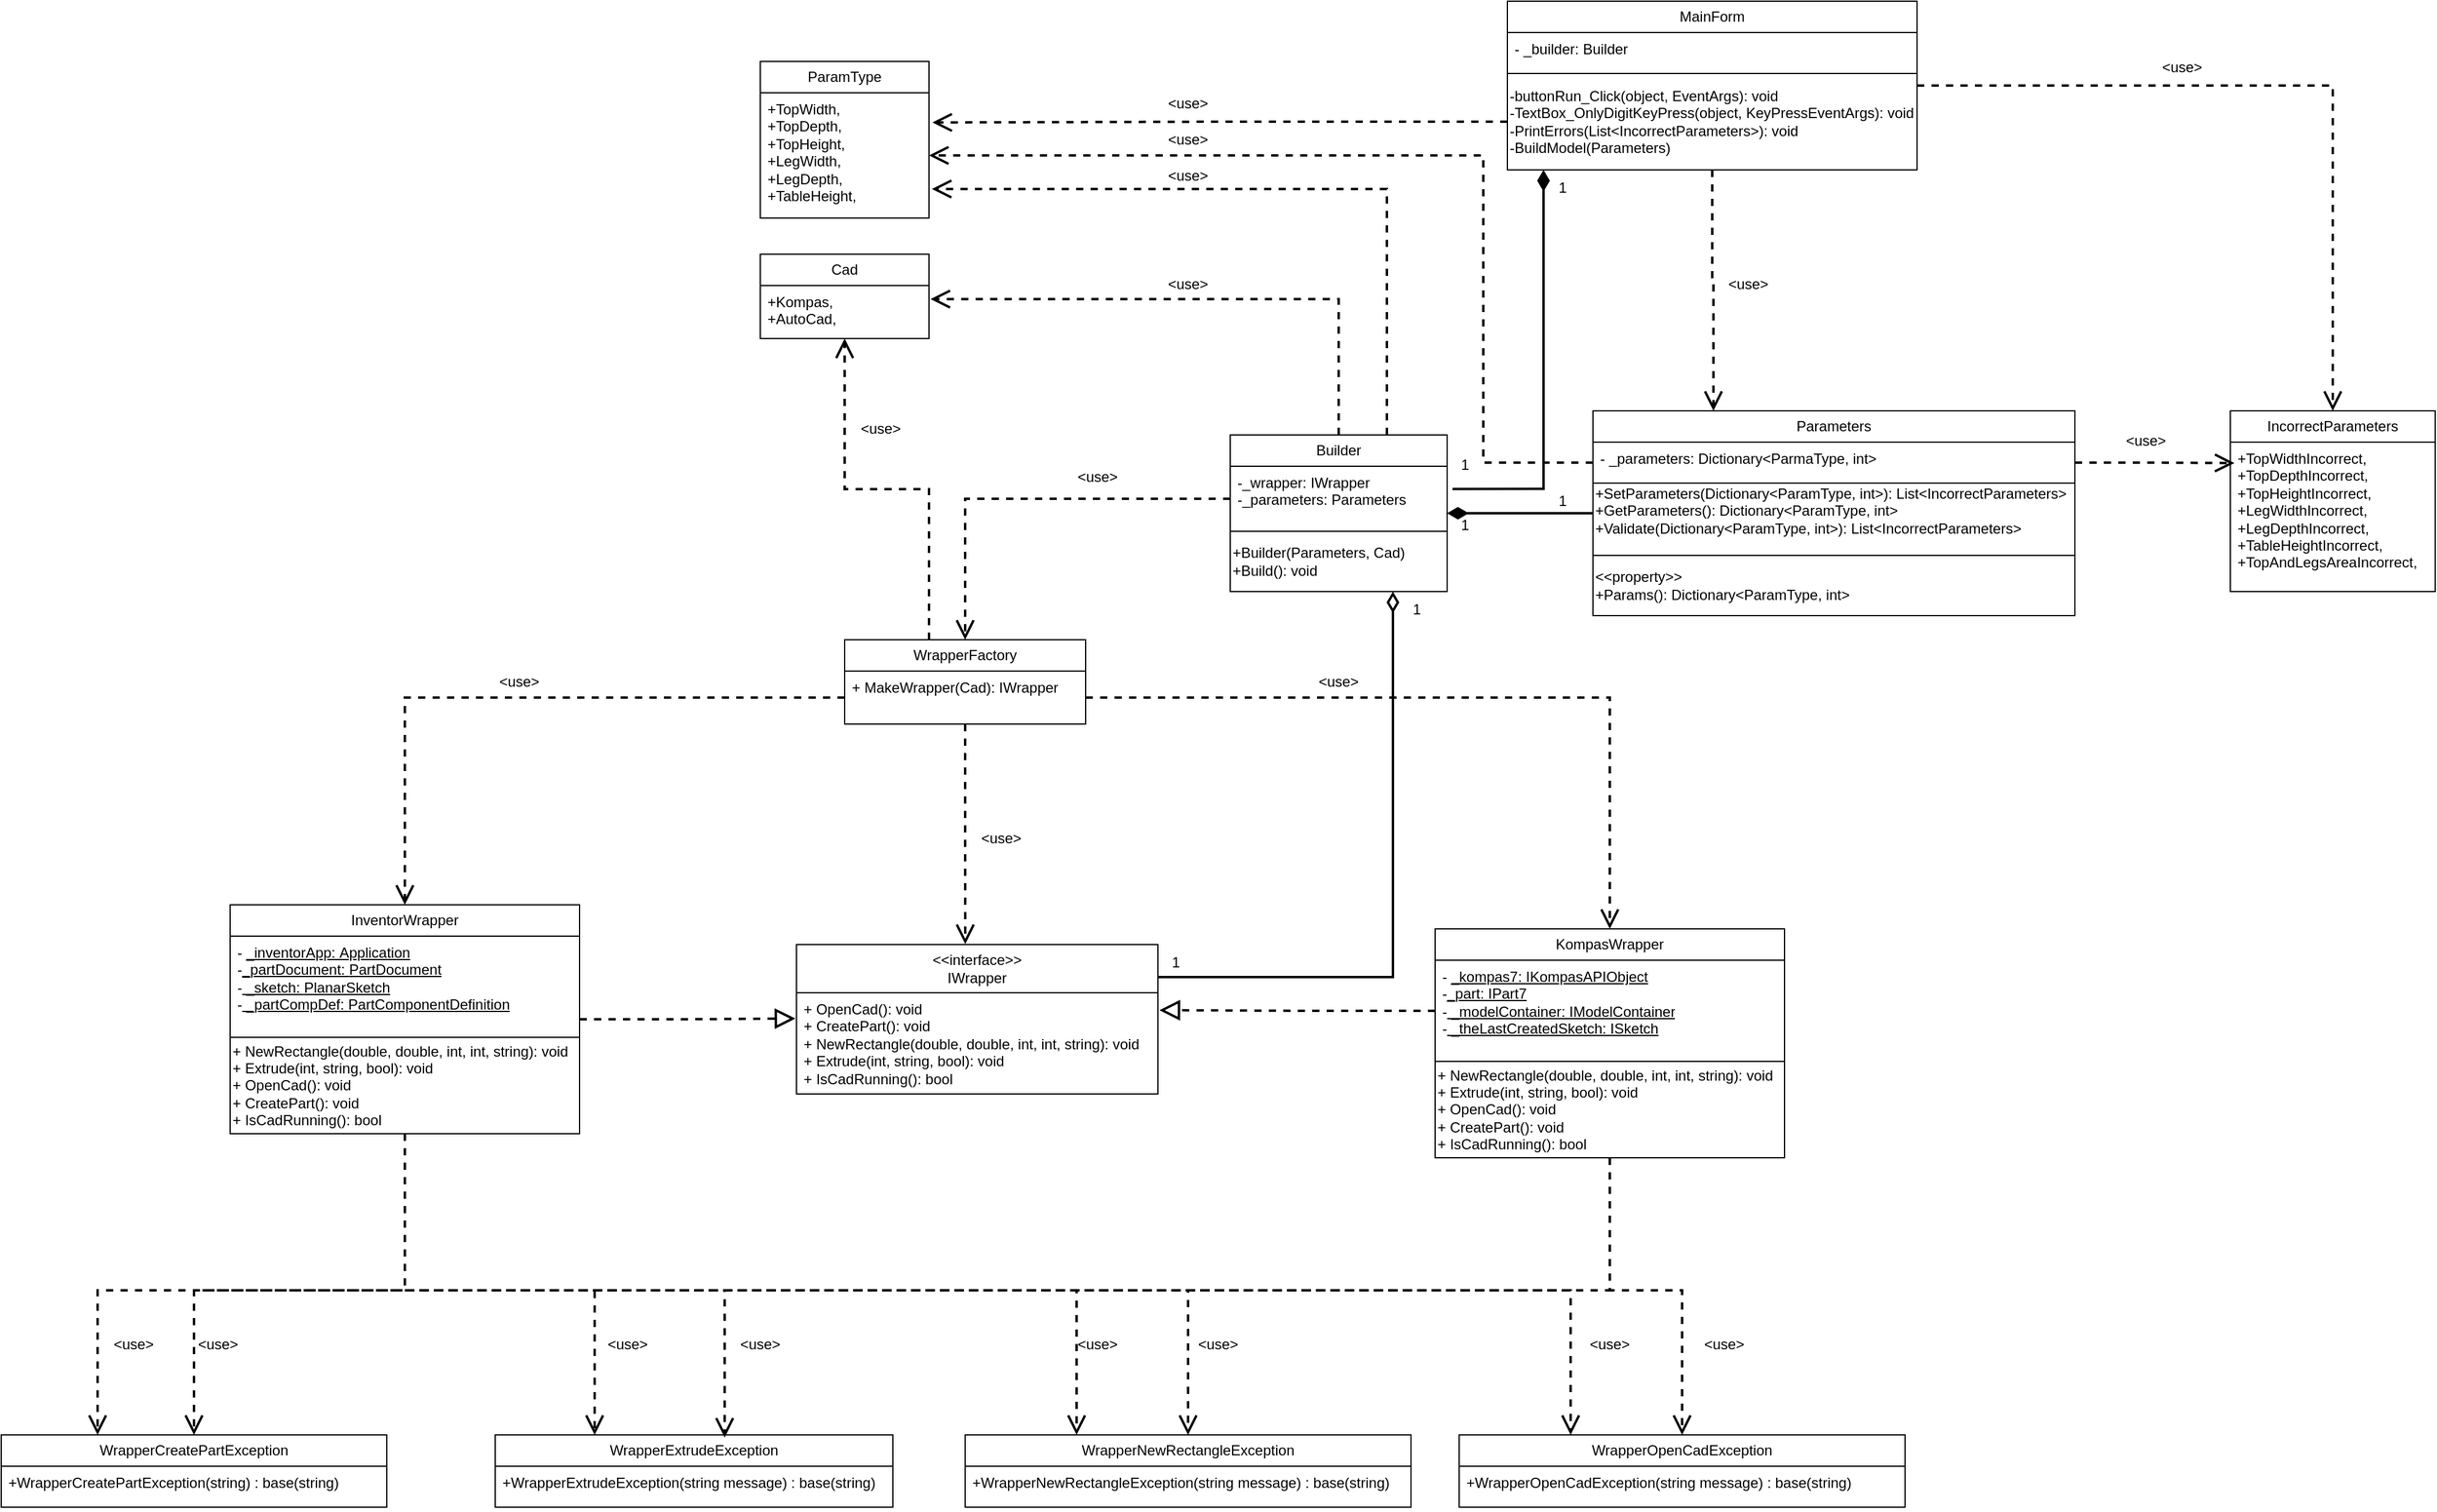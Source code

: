 <mxfile version="25.0.3">
  <diagram name="Страница — 1" id="eocdVrdOuxZpC-aDz3zd">
    <mxGraphModel dx="2736" dy="2118" grid="1" gridSize="10" guides="1" tooltips="1" connect="1" arrows="1" fold="1" page="1" pageScale="1" pageWidth="827" pageHeight="1169" math="0" shadow="0">
      <root>
        <mxCell id="0" />
        <mxCell id="1" parent="0" />
        <mxCell id="8peqeRItGr1Bbq8-Sd6H-1" value="Parameters" style="swimlane;fontStyle=0;childLayout=stackLayout;horizontal=1;startSize=26;fillColor=none;horizontalStack=0;resizeParent=1;resizeParentMax=0;resizeLast=0;collapsible=1;marginBottom=0;whiteSpace=wrap;html=1;" parent="1" vertex="1">
          <mxGeometry x="841" y="-60" width="400" height="170" as="geometry" />
        </mxCell>
        <mxCell id="8peqeRItGr1Bbq8-Sd6H-2" value="- _parameters: Dictionary&amp;lt;ParmaType, int&amp;gt;&lt;div&gt;&lt;br&gt;&lt;/div&gt;" style="text;strokeColor=none;fillColor=none;align=left;verticalAlign=top;spacingLeft=4;spacingRight=4;overflow=hidden;rotatable=0;points=[[0,0.5],[1,0.5]];portConstraint=eastwest;whiteSpace=wrap;html=1;" parent="8peqeRItGr1Bbq8-Sd6H-1" vertex="1">
          <mxGeometry y="26" width="400" height="34" as="geometry" />
        </mxCell>
        <mxCell id="8peqeRItGr1Bbq8-Sd6H-29" value="+SetParameters(Dictionary&amp;lt;ParamType, int&amp;gt;):&amp;nbsp;List&amp;lt;IncorrectParameters&amp;gt;&amp;nbsp;&lt;div&gt;+GetParameters():&amp;nbsp;Dictionary&amp;lt;ParamType, int&amp;gt;&lt;/div&gt;&lt;div&gt;+Validate(Dictionary&amp;lt;ParamType, int&amp;gt;):&amp;nbsp;List&amp;lt;IncorrectParameters&amp;gt;&lt;br&gt;&lt;br&gt;&lt;/div&gt;" style="html=1;whiteSpace=wrap;align=left;" parent="8peqeRItGr1Bbq8-Sd6H-1" vertex="1">
          <mxGeometry y="60" width="400" height="60" as="geometry" />
        </mxCell>
        <mxCell id="8peqeRItGr1Bbq8-Sd6H-30" value="&amp;lt;&amp;lt;property&amp;gt;&amp;gt;&lt;div&gt;+Params():&amp;nbsp;Dictionary&amp;lt;ParamType, int&amp;gt;&lt;/div&gt;" style="html=1;whiteSpace=wrap;align=left;" parent="8peqeRItGr1Bbq8-Sd6H-1" vertex="1">
          <mxGeometry y="120" width="400" height="50" as="geometry" />
        </mxCell>
        <mxCell id="8peqeRItGr1Bbq8-Sd6H-5" value="ParamType" style="swimlane;fontStyle=0;childLayout=stackLayout;horizontal=1;startSize=26;fillColor=none;horizontalStack=0;resizeParent=1;resizeParentMax=0;resizeLast=0;collapsible=1;marginBottom=0;whiteSpace=wrap;html=1;" parent="1" vertex="1">
          <mxGeometry x="150" y="-350" width="140" height="130" as="geometry" />
        </mxCell>
        <mxCell id="8peqeRItGr1Bbq8-Sd6H-6" value="&lt;div&gt;+TopWidth,&lt;/div&gt;&lt;div&gt;+TopDepth,&lt;/div&gt;&lt;div&gt;+TopHeight,&lt;/div&gt;&lt;div&gt;+LegWidth,&lt;/div&gt;&lt;div&gt;+LegDepth,&lt;/div&gt;&lt;div&gt;+TableHeight,&lt;/div&gt;" style="text;strokeColor=none;fillColor=none;align=left;verticalAlign=top;spacingLeft=4;spacingRight=4;overflow=hidden;rotatable=0;points=[[0,0.5],[1,0.5]];portConstraint=eastwest;whiteSpace=wrap;html=1;" parent="8peqeRItGr1Bbq8-Sd6H-5" vertex="1">
          <mxGeometry y="26" width="140" height="104" as="geometry" />
        </mxCell>
        <mxCell id="FSv4GVX_IqDxlKomD4Vc-4" style="edgeStyle=orthogonalEdgeStyle;rounded=0;orthogonalLoop=1;jettySize=auto;html=1;entryX=0.5;entryY=0;entryDx=0;entryDy=0;dashed=1;strokeWidth=2;endArrow=open;endFill=0;endSize=12;" edge="1" parent="1" source="8peqeRItGr1Bbq8-Sd6H-7" target="pklQIT7AwHlRO6d9PA7P-1">
          <mxGeometry relative="1" as="geometry" />
        </mxCell>
        <mxCell id="8peqeRItGr1Bbq8-Sd6H-7" value="MainForm" style="swimlane;fontStyle=0;childLayout=stackLayout;horizontal=1;startSize=26;fillColor=none;horizontalStack=0;resizeParent=1;resizeParentMax=0;resizeLast=0;collapsible=1;marginBottom=0;whiteSpace=wrap;html=1;" parent="1" vertex="1">
          <mxGeometry x="770" y="-400" width="340" height="140" as="geometry" />
        </mxCell>
        <mxCell id="8peqeRItGr1Bbq8-Sd6H-8" value="- _builder: Builder&lt;div&gt;&lt;br&gt;&lt;/div&gt;" style="text;strokeColor=none;fillColor=none;align=left;verticalAlign=top;spacingLeft=4;spacingRight=4;overflow=hidden;rotatable=0;points=[[0,0.5],[1,0.5]];portConstraint=eastwest;whiteSpace=wrap;html=1;" parent="8peqeRItGr1Bbq8-Sd6H-7" vertex="1">
          <mxGeometry y="26" width="340" height="34" as="geometry" />
        </mxCell>
        <mxCell id="8peqeRItGr1Bbq8-Sd6H-43" value="-buttonRun_Click(object, EventArgs): void&lt;div&gt;-TextBox_OnlyDigitKeyPress(object, KeyPressEventArgs): void&lt;/div&gt;&lt;div&gt;-PrintErrors(List&amp;lt;IncorrectParameters&amp;gt;): void&lt;/div&gt;&lt;div&gt;-BuildModel(Parameters)&lt;/div&gt;" style="html=1;whiteSpace=wrap;align=left;" parent="8peqeRItGr1Bbq8-Sd6H-7" vertex="1">
          <mxGeometry y="60" width="340" height="80" as="geometry" />
        </mxCell>
        <mxCell id="pklQIT7AwHlRO6d9PA7P-25" style="edgeStyle=orthogonalEdgeStyle;rounded=0;orthogonalLoop=1;jettySize=auto;html=1;entryX=0;entryY=0.5;entryDx=0;entryDy=0;strokeWidth=2;endArrow=none;endFill=0;endSize=12;startArrow=diamondThin;startFill=1;targetPerimeterSpacing=12;sourcePerimeterSpacing=0;startSize=12;" parent="1" source="8peqeRItGr1Bbq8-Sd6H-9" target="8peqeRItGr1Bbq8-Sd6H-1" edge="1">
          <mxGeometry relative="1" as="geometry" />
        </mxCell>
        <mxCell id="8peqeRItGr1Bbq8-Sd6H-9" value="Builder" style="swimlane;fontStyle=0;childLayout=stackLayout;horizontal=1;startSize=26;fillColor=none;horizontalStack=0;resizeParent=1;resizeParentMax=0;resizeLast=0;collapsible=1;marginBottom=0;whiteSpace=wrap;html=1;" parent="1" vertex="1">
          <mxGeometry x="540" y="-40" width="180" height="130" as="geometry" />
        </mxCell>
        <mxCell id="8peqeRItGr1Bbq8-Sd6H-10" value="-_wrapper: IWrapper&lt;div&gt;-_parameters:&amp;nbsp;Parameters&lt;/div&gt;" style="text;strokeColor=none;fillColor=none;align=left;verticalAlign=top;spacingLeft=4;spacingRight=4;overflow=hidden;rotatable=0;points=[[0,0.5],[1,0.5]];portConstraint=eastwest;whiteSpace=wrap;html=1;" parent="8peqeRItGr1Bbq8-Sd6H-9" vertex="1">
          <mxGeometry y="26" width="180" height="54" as="geometry" />
        </mxCell>
        <mxCell id="8peqeRItGr1Bbq8-Sd6H-32" value="+Builder(Parameters, Cad)&lt;div&gt;+Build(): void&lt;/div&gt;" style="html=1;whiteSpace=wrap;align=left;" parent="8peqeRItGr1Bbq8-Sd6H-9" vertex="1">
          <mxGeometry y="80" width="180" height="50" as="geometry" />
        </mxCell>
        <mxCell id="8peqeRItGr1Bbq8-Sd6H-11" value="Cad" style="swimlane;fontStyle=0;childLayout=stackLayout;horizontal=1;startSize=26;fillColor=none;horizontalStack=0;resizeParent=1;resizeParentMax=0;resizeLast=0;collapsible=1;marginBottom=0;whiteSpace=wrap;html=1;" parent="1" vertex="1">
          <mxGeometry x="150" y="-190" width="140" height="70" as="geometry" />
        </mxCell>
        <mxCell id="8peqeRItGr1Bbq8-Sd6H-12" value="&lt;div&gt;+Kompas,&lt;/div&gt;&lt;div&gt;+AutoCad,&lt;/div&gt;" style="text;strokeColor=none;fillColor=none;align=left;verticalAlign=top;spacingLeft=4;spacingRight=4;overflow=hidden;rotatable=0;points=[[0,0.5],[1,0.5]];portConstraint=eastwest;whiteSpace=wrap;html=1;" parent="8peqeRItGr1Bbq8-Sd6H-11" vertex="1">
          <mxGeometry y="26" width="140" height="44" as="geometry" />
        </mxCell>
        <mxCell id="8peqeRItGr1Bbq8-Sd6H-50" style="edgeStyle=orthogonalEdgeStyle;rounded=0;orthogonalLoop=1;jettySize=auto;html=1;entryX=0.5;entryY=1;entryDx=0;entryDy=0;dashed=1;strokeWidth=2;endArrow=open;endFill=0;endSize=12;" parent="1" source="8peqeRItGr1Bbq8-Sd6H-13" target="8peqeRItGr1Bbq8-Sd6H-11" edge="1">
          <mxGeometry relative="1" as="geometry">
            <Array as="points">
              <mxPoint x="290" y="5" />
              <mxPoint x="220" y="5" />
            </Array>
          </mxGeometry>
        </mxCell>
        <mxCell id="8peqeRItGr1Bbq8-Sd6H-13" value="WrapperFactory" style="swimlane;fontStyle=0;childLayout=stackLayout;horizontal=1;startSize=26;fillColor=none;horizontalStack=0;resizeParent=1;resizeParentMax=0;resizeLast=0;collapsible=1;marginBottom=0;whiteSpace=wrap;html=1;" parent="1" vertex="1">
          <mxGeometry x="220" y="130" width="200" height="70" as="geometry" />
        </mxCell>
        <mxCell id="8peqeRItGr1Bbq8-Sd6H-14" value="+&amp;nbsp;MakeWrapper(Cad): IWrapper" style="text;strokeColor=none;fillColor=none;align=left;verticalAlign=top;spacingLeft=4;spacingRight=4;overflow=hidden;rotatable=0;points=[[0,0.5],[1,0.5]];portConstraint=eastwest;whiteSpace=wrap;html=1;" parent="8peqeRItGr1Bbq8-Sd6H-13" vertex="1">
          <mxGeometry y="26" width="200" height="44" as="geometry" />
        </mxCell>
        <mxCell id="8peqeRItGr1Bbq8-Sd6H-15" value="&lt;div&gt;&amp;lt;&amp;lt;interface&amp;gt;&amp;gt;&lt;/div&gt;IWrapper" style="swimlane;fontStyle=0;childLayout=stackLayout;horizontal=1;startSize=40;fillColor=none;horizontalStack=0;resizeParent=1;resizeParentMax=0;resizeLast=0;collapsible=1;marginBottom=0;whiteSpace=wrap;html=1;" parent="1" vertex="1">
          <mxGeometry x="180" y="383" width="300" height="124" as="geometry" />
        </mxCell>
        <mxCell id="8peqeRItGr1Bbq8-Sd6H-16" value="+ OpenCad(): void&lt;div&gt;+ CreatePart(): void&lt;/div&gt;&lt;div&gt;+ NewRectangle(double, double, int, int, string): void&lt;/div&gt;&lt;div&gt;+ Extrude(int, string, bool): void&lt;/div&gt;&lt;div&gt;+ IsCadRunning(): bool&lt;/div&gt;" style="text;strokeColor=none;fillColor=none;align=left;verticalAlign=top;spacingLeft=4;spacingRight=4;overflow=hidden;rotatable=0;points=[[0,0.5],[1,0.5]];portConstraint=eastwest;whiteSpace=wrap;html=1;" parent="8peqeRItGr1Bbq8-Sd6H-15" vertex="1">
          <mxGeometry y="40" width="300" height="84" as="geometry" />
        </mxCell>
        <mxCell id="8peqeRItGr1Bbq8-Sd6H-17" value="WrapperCreatePartException" style="swimlane;fontStyle=0;childLayout=stackLayout;horizontal=1;startSize=26;fillColor=none;horizontalStack=0;resizeParent=1;resizeParentMax=0;resizeLast=0;collapsible=1;marginBottom=0;whiteSpace=wrap;html=1;" parent="1" vertex="1">
          <mxGeometry x="-480" y="790" width="320" height="60" as="geometry" />
        </mxCell>
        <mxCell id="8peqeRItGr1Bbq8-Sd6H-18" value="+WrapperCreatePartException(string) : base(string)" style="text;strokeColor=none;fillColor=none;align=left;verticalAlign=top;spacingLeft=4;spacingRight=4;overflow=hidden;rotatable=0;points=[[0,0.5],[1,0.5]];portConstraint=eastwest;whiteSpace=wrap;html=1;" parent="8peqeRItGr1Bbq8-Sd6H-17" vertex="1">
          <mxGeometry y="26" width="320" height="34" as="geometry" />
        </mxCell>
        <mxCell id="8peqeRItGr1Bbq8-Sd6H-19" value="WrapperExtrudeException" style="swimlane;fontStyle=0;childLayout=stackLayout;horizontal=1;startSize=26;fillColor=none;horizontalStack=0;resizeParent=1;resizeParentMax=0;resizeLast=0;collapsible=1;marginBottom=0;whiteSpace=wrap;html=1;" parent="1" vertex="1">
          <mxGeometry x="-70" y="790" width="330" height="60" as="geometry" />
        </mxCell>
        <mxCell id="8peqeRItGr1Bbq8-Sd6H-20" value="+WrapperExtrudeException(string message) : base(string)" style="text;strokeColor=none;fillColor=none;align=left;verticalAlign=top;spacingLeft=4;spacingRight=4;overflow=hidden;rotatable=0;points=[[0,0.5],[1,0.5]];portConstraint=eastwest;whiteSpace=wrap;html=1;" parent="8peqeRItGr1Bbq8-Sd6H-19" vertex="1">
          <mxGeometry y="26" width="330" height="34" as="geometry" />
        </mxCell>
        <mxCell id="8peqeRItGr1Bbq8-Sd6H-25" value="KompasWrapper" style="swimlane;fontStyle=0;childLayout=stackLayout;horizontal=1;startSize=26;fillColor=none;horizontalStack=0;resizeParent=1;resizeParentMax=0;resizeLast=0;collapsible=1;marginBottom=0;whiteSpace=wrap;html=1;" parent="1" vertex="1">
          <mxGeometry x="710" y="370" width="290" height="190" as="geometry" />
        </mxCell>
        <mxCell id="8peqeRItGr1Bbq8-Sd6H-26" value="-&amp;nbsp;&lt;u&gt;_kompas7:&amp;nbsp;IKompasAPIObject&lt;/u&gt;&lt;div&gt;-&lt;span style=&quot;background-color: initial;&quot;&gt;&lt;u&gt;_part: IPart7&lt;/u&gt;&lt;/span&gt;&lt;/div&gt;&lt;div&gt;&lt;span style=&quot;background-color: initial;&quot;&gt;-&lt;u&gt;&amp;nbsp;&lt;/u&gt;&lt;/span&gt;&lt;span style=&quot;background-color: initial;&quot;&gt;&lt;u&gt;_modelContainer: IModelContainer&lt;/u&gt;&lt;/span&gt;&lt;/div&gt;&lt;div&gt;&lt;span style=&quot;background-color: initial;&quot;&gt;-&lt;u&gt;&amp;nbsp;&lt;/u&gt;&lt;/span&gt;&lt;span style=&quot;background-color: initial;&quot;&gt;&lt;u&gt;_theLastCreatedSketch: ISketch&lt;/u&gt;&lt;/span&gt;&lt;/div&gt;" style="text;strokeColor=none;fillColor=none;align=left;verticalAlign=top;spacingLeft=4;spacingRight=4;overflow=hidden;rotatable=0;points=[[0,0.5],[1,0.5]];portConstraint=eastwest;whiteSpace=wrap;html=1;" parent="8peqeRItGr1Bbq8-Sd6H-25" vertex="1">
          <mxGeometry y="26" width="290" height="84" as="geometry" />
        </mxCell>
        <mxCell id="8peqeRItGr1Bbq8-Sd6H-33" value="+&amp;nbsp;NewRectangle(double, double, int, int, string): void&lt;div&gt;+&amp;nbsp;Extrude(int, string, bool): void&lt;/div&gt;&lt;div&gt;+ OpenCad(): void&lt;/div&gt;&lt;div&gt;+ CreatePart(): void&lt;/div&gt;&lt;div&gt;+ IsCadRunning(): bool&lt;/div&gt;" style="html=1;whiteSpace=wrap;align=left;" parent="8peqeRItGr1Bbq8-Sd6H-25" vertex="1">
          <mxGeometry y="110" width="290" height="80" as="geometry" />
        </mxCell>
        <mxCell id="8peqeRItGr1Bbq8-Sd6H-36" value="InventorWrapper" style="swimlane;fontStyle=0;childLayout=stackLayout;horizontal=1;startSize=26;fillColor=none;horizontalStack=0;resizeParent=1;resizeParentMax=0;resizeLast=0;collapsible=1;marginBottom=0;whiteSpace=wrap;html=1;" parent="1" vertex="1">
          <mxGeometry x="-290" y="350" width="290" height="190" as="geometry" />
        </mxCell>
        <mxCell id="8peqeRItGr1Bbq8-Sd6H-37" value="-&amp;nbsp;&lt;u&gt;_inventorApp:&amp;nbsp;Application&lt;/u&gt;&lt;div&gt;-&lt;span style=&quot;background-color: initial;&quot;&gt;&lt;u&gt;_partDocument:&amp;nbsp;&lt;/u&gt;&lt;/span&gt;&lt;span style=&quot;background-color: initial;&quot;&gt;&lt;u&gt;PartDocument&lt;/u&gt;&lt;/span&gt;&lt;/div&gt;&lt;div&gt;&lt;span style=&quot;background-color: initial;&quot;&gt;-&lt;u&gt;&amp;nbsp;&lt;/u&gt;&lt;/span&gt;&lt;span style=&quot;background-color: initial;&quot;&gt;&lt;u&gt;_sketch:&amp;nbsp;&lt;/u&gt;&lt;/span&gt;&lt;span style=&quot;background-color: initial;&quot;&gt;&lt;u&gt;PlanarSketch&lt;/u&gt;&lt;/span&gt;&lt;/div&gt;&lt;div&gt;&lt;span style=&quot;background-color: initial;&quot;&gt;-&lt;u&gt;&amp;nbsp;&lt;/u&gt;&lt;/span&gt;&lt;span style=&quot;background-color: initial;&quot;&gt;&lt;u&gt;_partCompDef:&amp;nbsp;&lt;/u&gt;&lt;/span&gt;&lt;span style=&quot;background-color: initial;&quot;&gt;&lt;u&gt;PartComponentDefinition&lt;/u&gt;&lt;/span&gt;&lt;/div&gt;" style="text;strokeColor=none;fillColor=none;align=left;verticalAlign=top;spacingLeft=4;spacingRight=4;overflow=hidden;rotatable=0;points=[[0,0.5],[1,0.5]];portConstraint=eastwest;whiteSpace=wrap;html=1;" parent="8peqeRItGr1Bbq8-Sd6H-36" vertex="1">
          <mxGeometry y="26" width="290" height="84" as="geometry" />
        </mxCell>
        <mxCell id="8peqeRItGr1Bbq8-Sd6H-38" value="+&amp;nbsp;NewRectangle(double, double, int, int, string): void&lt;div&gt;+&amp;nbsp;Extrude(int, string, bool): void&lt;/div&gt;&lt;div&gt;+ OpenCad(): void&lt;/div&gt;&lt;div&gt;+ CreatePart(): void&lt;br&gt;+ IsCadRunning(): bool&lt;/div&gt;" style="html=1;whiteSpace=wrap;align=left;" parent="8peqeRItGr1Bbq8-Sd6H-36" vertex="1">
          <mxGeometry y="110" width="290" height="80" as="geometry" />
        </mxCell>
        <mxCell id="8peqeRItGr1Bbq8-Sd6H-39" value="WrapperNewRectangleException" style="swimlane;fontStyle=0;childLayout=stackLayout;horizontal=1;startSize=26;fillColor=none;horizontalStack=0;resizeParent=1;resizeParentMax=0;resizeLast=0;collapsible=1;marginBottom=0;whiteSpace=wrap;html=1;" parent="1" vertex="1">
          <mxGeometry x="320" y="790" width="370" height="60" as="geometry" />
        </mxCell>
        <mxCell id="8peqeRItGr1Bbq8-Sd6H-40" value="+WrapperNewRectangleException(string message) : base(string)" style="text;strokeColor=none;fillColor=none;align=left;verticalAlign=top;spacingLeft=4;spacingRight=4;overflow=hidden;rotatable=0;points=[[0,0.5],[1,0.5]];portConstraint=eastwest;whiteSpace=wrap;html=1;" parent="8peqeRItGr1Bbq8-Sd6H-39" vertex="1">
          <mxGeometry y="26" width="370" height="34" as="geometry" />
        </mxCell>
        <mxCell id="8peqeRItGr1Bbq8-Sd6H-41" value="WrapperOpenCadException" style="swimlane;fontStyle=0;childLayout=stackLayout;horizontal=1;startSize=26;fillColor=none;horizontalStack=0;resizeParent=1;resizeParentMax=0;resizeLast=0;collapsible=1;marginBottom=0;whiteSpace=wrap;html=1;" parent="1" vertex="1">
          <mxGeometry x="730" y="790" width="370" height="60" as="geometry" />
        </mxCell>
        <mxCell id="8peqeRItGr1Bbq8-Sd6H-42" value="+WrapperOpenCadException(string message) : base(string)" style="text;strokeColor=none;fillColor=none;align=left;verticalAlign=top;spacingLeft=4;spacingRight=4;overflow=hidden;rotatable=0;points=[[0,0.5],[1,0.5]];portConstraint=eastwest;whiteSpace=wrap;html=1;" parent="8peqeRItGr1Bbq8-Sd6H-41" vertex="1">
          <mxGeometry y="26" width="370" height="34" as="geometry" />
        </mxCell>
        <mxCell id="8peqeRItGr1Bbq8-Sd6H-46" style="edgeStyle=orthogonalEdgeStyle;rounded=0;orthogonalLoop=1;jettySize=auto;html=1;entryX=0.5;entryY=0;entryDx=0;entryDy=0;strokeWidth=2;endArrow=open;endFill=0;endSize=12;dashed=1;" parent="1" source="8peqeRItGr1Bbq8-Sd6H-14" target="8peqeRItGr1Bbq8-Sd6H-36" edge="1">
          <mxGeometry relative="1" as="geometry" />
        </mxCell>
        <mxCell id="8peqeRItGr1Bbq8-Sd6H-47" style="edgeStyle=orthogonalEdgeStyle;rounded=0;orthogonalLoop=1;jettySize=auto;html=1;entryX=0.5;entryY=0;entryDx=0;entryDy=0;dashed=1;strokeWidth=2;endArrow=open;endFill=0;endSize=12;" parent="1" source="8peqeRItGr1Bbq8-Sd6H-14" target="8peqeRItGr1Bbq8-Sd6H-25" edge="1">
          <mxGeometry relative="1" as="geometry" />
        </mxCell>
        <mxCell id="8peqeRItGr1Bbq8-Sd6H-48" style="edgeStyle=orthogonalEdgeStyle;rounded=0;orthogonalLoop=1;jettySize=auto;html=1;entryX=0.5;entryY=0;entryDx=0;entryDy=0;dashed=1;strokeWidth=2;endArrow=open;endFill=0;endSize=12;" parent="1" source="8peqeRItGr1Bbq8-Sd6H-10" target="8peqeRItGr1Bbq8-Sd6H-13" edge="1">
          <mxGeometry relative="1" as="geometry" />
        </mxCell>
        <mxCell id="8peqeRItGr1Bbq8-Sd6H-49" style="edgeStyle=orthogonalEdgeStyle;rounded=0;orthogonalLoop=1;jettySize=auto;html=1;entryX=0.75;entryY=1;entryDx=0;entryDy=0;endArrow=diamondThin;endFill=0;strokeWidth=2;endSize=12;" parent="1" target="8peqeRItGr1Bbq8-Sd6H-9" edge="1">
          <mxGeometry relative="1" as="geometry">
            <mxPoint x="480" y="410" as="sourcePoint" />
            <Array as="points">
              <mxPoint x="480" y="410" />
              <mxPoint x="675" y="410" />
            </Array>
          </mxGeometry>
        </mxCell>
        <mxCell id="8peqeRItGr1Bbq8-Sd6H-51" style="edgeStyle=orthogonalEdgeStyle;rounded=0;orthogonalLoop=1;jettySize=auto;html=1;entryX=1.009;entryY=0.256;entryDx=0;entryDy=0;entryPerimeter=0;strokeWidth=2;dashed=1;endArrow=open;endFill=0;endSize=12;" parent="1" source="8peqeRItGr1Bbq8-Sd6H-9" target="8peqeRItGr1Bbq8-Sd6H-12" edge="1">
          <mxGeometry relative="1" as="geometry" />
        </mxCell>
        <mxCell id="8peqeRItGr1Bbq8-Sd6H-55" style="edgeStyle=orthogonalEdgeStyle;rounded=0;orthogonalLoop=1;jettySize=auto;html=1;entryX=1.017;entryY=0.768;entryDx=0;entryDy=0;entryPerimeter=0;dashed=1;strokeWidth=2;endArrow=open;endFill=0;endSize=12;" parent="1" source="8peqeRItGr1Bbq8-Sd6H-9" target="8peqeRItGr1Bbq8-Sd6H-6" edge="1">
          <mxGeometry relative="1" as="geometry">
            <Array as="points">
              <mxPoint x="670" y="-244" />
            </Array>
          </mxGeometry>
        </mxCell>
        <mxCell id="8peqeRItGr1Bbq8-Sd6H-57" style="edgeStyle=orthogonalEdgeStyle;rounded=0;orthogonalLoop=1;jettySize=auto;html=1;entryX=0.25;entryY=0;entryDx=0;entryDy=0;dashed=1;endArrow=open;endFill=0;strokeWidth=2;endSize=12;" parent="1" source="8peqeRItGr1Bbq8-Sd6H-43" target="8peqeRItGr1Bbq8-Sd6H-1" edge="1">
          <mxGeometry relative="1" as="geometry" />
        </mxCell>
        <mxCell id="8peqeRItGr1Bbq8-Sd6H-66" style="edgeStyle=orthogonalEdgeStyle;rounded=0;orthogonalLoop=1;jettySize=auto;html=1;entryX=-0.003;entryY=0.255;entryDx=0;entryDy=0;entryPerimeter=0;dashed=1;strokeWidth=2;endArrow=block;endFill=0;endSize=12;" parent="1" source="8peqeRItGr1Bbq8-Sd6H-36" target="8peqeRItGr1Bbq8-Sd6H-16" edge="1">
          <mxGeometry relative="1" as="geometry" />
        </mxCell>
        <mxCell id="8peqeRItGr1Bbq8-Sd6H-68" style="edgeStyle=orthogonalEdgeStyle;rounded=0;orthogonalLoop=1;jettySize=auto;html=1;entryX=1.004;entryY=0.172;entryDx=0;entryDy=0;entryPerimeter=0;strokeWidth=2;dashed=1;endSize=12;endArrow=block;endFill=0;" parent="1" source="8peqeRItGr1Bbq8-Sd6H-26" target="8peqeRItGr1Bbq8-Sd6H-16" edge="1">
          <mxGeometry relative="1" as="geometry" />
        </mxCell>
        <mxCell id="8peqeRItGr1Bbq8-Sd6H-69" style="edgeStyle=orthogonalEdgeStyle;rounded=0;orthogonalLoop=1;jettySize=auto;html=1;entryX=0.25;entryY=0;entryDx=0;entryDy=0;dashed=1;strokeWidth=2;endArrow=open;endFill=0;endSize=12;" parent="1" source="8peqeRItGr1Bbq8-Sd6H-38" target="8peqeRItGr1Bbq8-Sd6H-17" edge="1">
          <mxGeometry relative="1" as="geometry">
            <Array as="points">
              <mxPoint x="-145" y="670" />
              <mxPoint x="-400" y="670" />
            </Array>
          </mxGeometry>
        </mxCell>
        <mxCell id="8peqeRItGr1Bbq8-Sd6H-70" style="edgeStyle=orthogonalEdgeStyle;rounded=0;orthogonalLoop=1;jettySize=auto;html=1;entryX=0.25;entryY=0;entryDx=0;entryDy=0;dashed=1;strokeWidth=2;endArrow=open;endFill=0;endSize=12;" parent="1" source="8peqeRItGr1Bbq8-Sd6H-38" target="8peqeRItGr1Bbq8-Sd6H-19" edge="1">
          <mxGeometry relative="1" as="geometry">
            <Array as="points">
              <mxPoint x="-145" y="670" />
              <mxPoint x="13" y="670" />
            </Array>
          </mxGeometry>
        </mxCell>
        <mxCell id="8peqeRItGr1Bbq8-Sd6H-71" style="edgeStyle=orthogonalEdgeStyle;rounded=0;orthogonalLoop=1;jettySize=auto;html=1;entryX=0.25;entryY=0;entryDx=0;entryDy=0;dashed=1;strokeWidth=2;endArrow=open;endFill=0;endSize=12;" parent="1" source="8peqeRItGr1Bbq8-Sd6H-38" target="8peqeRItGr1Bbq8-Sd6H-39" edge="1">
          <mxGeometry relative="1" as="geometry">
            <Array as="points">
              <mxPoint x="-145" y="670" />
              <mxPoint x="413" y="670" />
            </Array>
          </mxGeometry>
        </mxCell>
        <mxCell id="8peqeRItGr1Bbq8-Sd6H-72" style="edgeStyle=orthogonalEdgeStyle;rounded=0;orthogonalLoop=1;jettySize=auto;html=1;entryX=0.25;entryY=0;entryDx=0;entryDy=0;dashed=1;strokeWidth=2;endArrow=open;endFill=0;endSize=12;" parent="1" source="8peqeRItGr1Bbq8-Sd6H-38" target="8peqeRItGr1Bbq8-Sd6H-41" edge="1">
          <mxGeometry relative="1" as="geometry">
            <Array as="points">
              <mxPoint x="-145" y="670" />
              <mxPoint x="823" y="670" />
            </Array>
          </mxGeometry>
        </mxCell>
        <mxCell id="8peqeRItGr1Bbq8-Sd6H-74" style="edgeStyle=orthogonalEdgeStyle;rounded=0;orthogonalLoop=1;jettySize=auto;html=1;entryX=0.5;entryY=0;entryDx=0;entryDy=0;strokeWidth=2;dashed=1;endArrow=open;endFill=0;endSize=12;" parent="1" source="8peqeRItGr1Bbq8-Sd6H-33" target="8peqeRItGr1Bbq8-Sd6H-41" edge="1">
          <mxGeometry relative="1" as="geometry">
            <Array as="points">
              <mxPoint x="855" y="670" />
              <mxPoint x="915" y="670" />
            </Array>
          </mxGeometry>
        </mxCell>
        <mxCell id="8peqeRItGr1Bbq8-Sd6H-75" style="edgeStyle=orthogonalEdgeStyle;rounded=0;orthogonalLoop=1;jettySize=auto;html=1;entryX=0.5;entryY=0;entryDx=0;entryDy=0;dashed=1;strokeWidth=2;endArrow=open;endFill=0;endSize=12;" parent="1" source="8peqeRItGr1Bbq8-Sd6H-33" target="8peqeRItGr1Bbq8-Sd6H-39" edge="1">
          <mxGeometry relative="1" as="geometry">
            <Array as="points">
              <mxPoint x="855" y="670" />
              <mxPoint x="505" y="670" />
            </Array>
          </mxGeometry>
        </mxCell>
        <mxCell id="8peqeRItGr1Bbq8-Sd6H-76" style="edgeStyle=orthogonalEdgeStyle;rounded=0;orthogonalLoop=1;jettySize=auto;html=1;entryX=0.577;entryY=0.038;entryDx=0;entryDy=0;entryPerimeter=0;dashed=1;strokeWidth=2;endArrow=open;endFill=0;endSize=12;" parent="1" source="8peqeRItGr1Bbq8-Sd6H-33" target="8peqeRItGr1Bbq8-Sd6H-19" edge="1">
          <mxGeometry relative="1" as="geometry">
            <Array as="points">
              <mxPoint x="855" y="670" />
              <mxPoint x="120" y="670" />
            </Array>
          </mxGeometry>
        </mxCell>
        <mxCell id="8peqeRItGr1Bbq8-Sd6H-77" style="edgeStyle=orthogonalEdgeStyle;rounded=0;orthogonalLoop=1;jettySize=auto;html=1;entryX=0.5;entryY=0;entryDx=0;entryDy=0;dashed=1;endArrow=open;endFill=0;endSize=12;strokeWidth=2;" parent="1" source="8peqeRItGr1Bbq8-Sd6H-33" target="8peqeRItGr1Bbq8-Sd6H-17" edge="1">
          <mxGeometry relative="1" as="geometry">
            <mxPoint x="-70" y="650" as="targetPoint" />
            <Array as="points">
              <mxPoint x="855" y="670" />
              <mxPoint x="-320" y="670" />
            </Array>
          </mxGeometry>
        </mxCell>
        <mxCell id="8peqeRItGr1Bbq8-Sd6H-78" style="edgeStyle=orthogonalEdgeStyle;rounded=0;orthogonalLoop=1;jettySize=auto;html=1;entryX=1.02;entryY=0.237;entryDx=0;entryDy=0;entryPerimeter=0;endArrow=open;endFill=0;dashed=1;strokeWidth=2;endSize=12;" parent="1" source="8peqeRItGr1Bbq8-Sd6H-43" target="8peqeRItGr1Bbq8-Sd6H-6" edge="1">
          <mxGeometry relative="1" as="geometry" />
        </mxCell>
        <mxCell id="pklQIT7AwHlRO6d9PA7P-1" value="IncorrectParameters" style="swimlane;fontStyle=0;childLayout=stackLayout;horizontal=1;startSize=26;fillColor=none;horizontalStack=0;resizeParent=1;resizeParentMax=0;resizeLast=0;collapsible=1;marginBottom=0;whiteSpace=wrap;html=1;" parent="1" vertex="1">
          <mxGeometry x="1370" y="-60" width="170" height="150" as="geometry" />
        </mxCell>
        <mxCell id="pklQIT7AwHlRO6d9PA7P-2" value="&lt;div&gt;+TopWidthIncorrect,&lt;/div&gt;&lt;div&gt;+TopDepthIncorrect,&lt;/div&gt;&lt;div&gt;+TopHeightIncorrect,&lt;/div&gt;&lt;div&gt;+LegWidthIncorrect,&lt;/div&gt;&lt;div&gt;+LegDepthIncorrect,&lt;span style=&quot;background-color: initial;&quot;&gt;&amp;nbsp; &amp;nbsp; &amp;nbsp; +TableHeightIncorrect,&lt;/span&gt;&lt;span style=&quot;background-color: initial;&quot;&gt;&amp;nbsp; +TopAndLegsAreaIncorrect,&lt;/span&gt;&lt;/div&gt;" style="text;strokeColor=none;fillColor=none;align=left;verticalAlign=top;spacingLeft=4;spacingRight=4;overflow=hidden;rotatable=0;points=[[0,0.5],[1,0.5]];portConstraint=eastwest;whiteSpace=wrap;html=1;" parent="pklQIT7AwHlRO6d9PA7P-1" vertex="1">
          <mxGeometry y="26" width="170" height="124" as="geometry" />
        </mxCell>
        <mxCell id="pklQIT7AwHlRO6d9PA7P-3" style="edgeStyle=orthogonalEdgeStyle;rounded=0;orthogonalLoop=1;jettySize=auto;html=1;entryX=0.02;entryY=0.14;entryDx=0;entryDy=0;entryPerimeter=0;dashed=1;strokeWidth=2;endArrow=open;endFill=0;endSize=12;" parent="1" source="8peqeRItGr1Bbq8-Sd6H-2" target="pklQIT7AwHlRO6d9PA7P-2" edge="1">
          <mxGeometry relative="1" as="geometry" />
        </mxCell>
        <mxCell id="pklQIT7AwHlRO6d9PA7P-4" value="&amp;lt;use&amp;gt;" style="text;html=1;align=center;verticalAlign=middle;whiteSpace=wrap;rounded=0;" parent="1" vertex="1">
          <mxGeometry x="600" y="150" width="60" height="30" as="geometry" />
        </mxCell>
        <mxCell id="pklQIT7AwHlRO6d9PA7P-5" value="&amp;lt;use&amp;gt;" style="text;html=1;align=center;verticalAlign=middle;whiteSpace=wrap;rounded=0;" parent="1" vertex="1">
          <mxGeometry x="-80" y="150" width="60" height="30" as="geometry" />
        </mxCell>
        <mxCell id="pklQIT7AwHlRO6d9PA7P-6" value="&amp;lt;use&amp;gt;" style="text;html=1;align=center;verticalAlign=middle;whiteSpace=wrap;rounded=0;" parent="1" vertex="1">
          <mxGeometry x="400" y="-20" width="60" height="30" as="geometry" />
        </mxCell>
        <mxCell id="pklQIT7AwHlRO6d9PA7P-7" value="&amp;lt;use&amp;gt;" style="text;html=1;align=center;verticalAlign=middle;whiteSpace=wrap;rounded=0;" parent="1" vertex="1">
          <mxGeometry x="220" y="-60" width="60" height="30" as="geometry" />
        </mxCell>
        <mxCell id="pklQIT7AwHlRO6d9PA7P-8" value="&amp;lt;use&amp;gt;" style="text;html=1;align=center;verticalAlign=middle;whiteSpace=wrap;rounded=0;" parent="1" vertex="1">
          <mxGeometry x="475" y="-330" width="60" height="30" as="geometry" />
        </mxCell>
        <mxCell id="pklQIT7AwHlRO6d9PA7P-9" value="&amp;lt;use&amp;gt;" style="text;html=1;align=center;verticalAlign=middle;whiteSpace=wrap;rounded=0;" parent="1" vertex="1">
          <mxGeometry x="475" y="-270" width="60" height="30" as="geometry" />
        </mxCell>
        <mxCell id="pklQIT7AwHlRO6d9PA7P-10" value="&amp;lt;use&amp;gt;" style="text;html=1;align=center;verticalAlign=middle;whiteSpace=wrap;rounded=0;" parent="1" vertex="1">
          <mxGeometry x="475" y="-180" width="60" height="30" as="geometry" />
        </mxCell>
        <mxCell id="pklQIT7AwHlRO6d9PA7P-11" value="&amp;lt;use&amp;gt;" style="text;html=1;align=center;verticalAlign=middle;whiteSpace=wrap;rounded=0;" parent="1" vertex="1">
          <mxGeometry x="940" y="-180" width="60" height="30" as="geometry" />
        </mxCell>
        <mxCell id="pklQIT7AwHlRO6d9PA7P-12" value="&amp;lt;use&amp;gt;" style="text;html=1;align=center;verticalAlign=middle;whiteSpace=wrap;rounded=0;" parent="1" vertex="1">
          <mxGeometry x="-330" y="700" width="60" height="30" as="geometry" />
        </mxCell>
        <mxCell id="pklQIT7AwHlRO6d9PA7P-13" value="&amp;lt;use&amp;gt;" style="text;html=1;align=center;verticalAlign=middle;whiteSpace=wrap;rounded=0;" parent="1" vertex="1">
          <mxGeometry x="10" y="700" width="60" height="30" as="geometry" />
        </mxCell>
        <mxCell id="pklQIT7AwHlRO6d9PA7P-14" value="&amp;lt;use&amp;gt;" style="text;html=1;align=center;verticalAlign=middle;whiteSpace=wrap;rounded=0;" parent="1" vertex="1">
          <mxGeometry x="120" y="700" width="60" height="30" as="geometry" />
        </mxCell>
        <mxCell id="pklQIT7AwHlRO6d9PA7P-15" value="&amp;lt;use&amp;gt;" style="text;html=1;align=center;verticalAlign=middle;whiteSpace=wrap;rounded=0;" parent="1" vertex="1">
          <mxGeometry x="400" y="700" width="60" height="30" as="geometry" />
        </mxCell>
        <mxCell id="pklQIT7AwHlRO6d9PA7P-16" value="&amp;lt;use&amp;gt;" style="text;html=1;align=center;verticalAlign=middle;whiteSpace=wrap;rounded=0;" parent="1" vertex="1">
          <mxGeometry x="500" y="700" width="60" height="30" as="geometry" />
        </mxCell>
        <mxCell id="pklQIT7AwHlRO6d9PA7P-17" value="&amp;lt;use&amp;gt;" style="text;html=1;align=center;verticalAlign=middle;whiteSpace=wrap;rounded=0;" parent="1" vertex="1">
          <mxGeometry x="825" y="700" width="60" height="30" as="geometry" />
        </mxCell>
        <mxCell id="pklQIT7AwHlRO6d9PA7P-18" value="&amp;lt;use&amp;gt;" style="text;html=1;align=center;verticalAlign=middle;whiteSpace=wrap;rounded=0;" parent="1" vertex="1">
          <mxGeometry x="920" y="700" width="60" height="30" as="geometry" />
        </mxCell>
        <mxCell id="pklQIT7AwHlRO6d9PA7P-19" value="&amp;lt;use&amp;gt;" style="text;html=1;align=center;verticalAlign=middle;whiteSpace=wrap;rounded=0;" parent="1" vertex="1">
          <mxGeometry x="-400" y="700" width="60" height="30" as="geometry" />
        </mxCell>
        <mxCell id="pklQIT7AwHlRO6d9PA7P-20" value="&amp;lt;use&amp;gt;" style="text;html=1;align=center;verticalAlign=middle;whiteSpace=wrap;rounded=0;" parent="1" vertex="1">
          <mxGeometry x="1270" y="-50" width="60" height="30" as="geometry" />
        </mxCell>
        <mxCell id="pklQIT7AwHlRO6d9PA7P-22" style="edgeStyle=orthogonalEdgeStyle;rounded=0;orthogonalLoop=1;jettySize=auto;html=1;entryX=1.025;entryY=0.349;entryDx=0;entryDy=0;entryPerimeter=0;strokeWidth=2;endArrow=none;endFill=0;endSize=12;startArrow=diamondThin;startFill=1;startSize=12;" parent="1" source="8peqeRItGr1Bbq8-Sd6H-7" target="8peqeRItGr1Bbq8-Sd6H-10" edge="1">
          <mxGeometry relative="1" as="geometry">
            <Array as="points">
              <mxPoint x="800" y="5" />
            </Array>
          </mxGeometry>
        </mxCell>
        <mxCell id="pklQIT7AwHlRO6d9PA7P-27" value="1" style="text;html=1;align=center;verticalAlign=middle;whiteSpace=wrap;rounded=0;" parent="1" vertex="1">
          <mxGeometry x="710" y="-30" width="50" height="30" as="geometry" />
        </mxCell>
        <mxCell id="pklQIT7AwHlRO6d9PA7P-28" value="1" style="text;html=1;align=center;verticalAlign=middle;whiteSpace=wrap;rounded=0;" parent="1" vertex="1">
          <mxGeometry x="791" width="50" height="30" as="geometry" />
        </mxCell>
        <mxCell id="pklQIT7AwHlRO6d9PA7P-29" value="1" style="text;html=1;align=center;verticalAlign=middle;whiteSpace=wrap;rounded=0;" parent="1" vertex="1">
          <mxGeometry x="670" y="90" width="50" height="30" as="geometry" />
        </mxCell>
        <mxCell id="pklQIT7AwHlRO6d9PA7P-30" value="1" style="text;html=1;align=center;verticalAlign=middle;whiteSpace=wrap;rounded=0;" parent="1" vertex="1">
          <mxGeometry x="470" y="383" width="50" height="30" as="geometry" />
        </mxCell>
        <mxCell id="pklQIT7AwHlRO6d9PA7P-31" value="1" style="text;html=1;align=center;verticalAlign=middle;whiteSpace=wrap;rounded=0;" parent="1" vertex="1">
          <mxGeometry x="791" y="-260" width="50" height="30" as="geometry" />
        </mxCell>
        <mxCell id="pklQIT7AwHlRO6d9PA7P-32" value="1" style="text;html=1;align=center;verticalAlign=middle;whiteSpace=wrap;rounded=0;" parent="1" vertex="1">
          <mxGeometry x="710" y="20" width="50" height="30" as="geometry" />
        </mxCell>
        <mxCell id="FSv4GVX_IqDxlKomD4Vc-2" style="edgeStyle=orthogonalEdgeStyle;rounded=0;orthogonalLoop=1;jettySize=auto;html=1;entryX=1;entryY=0.5;entryDx=0;entryDy=0;dashed=1;strokeWidth=2;endArrow=open;endFill=0;endSize=12;" edge="1" parent="1" source="8peqeRItGr1Bbq8-Sd6H-2" target="8peqeRItGr1Bbq8-Sd6H-6">
          <mxGeometry relative="1" as="geometry">
            <Array as="points">
              <mxPoint x="750" y="-17" />
              <mxPoint x="750" y="-272" />
            </Array>
          </mxGeometry>
        </mxCell>
        <mxCell id="FSv4GVX_IqDxlKomD4Vc-3" value="&amp;lt;use&amp;gt;" style="text;html=1;align=center;verticalAlign=middle;whiteSpace=wrap;rounded=0;" vertex="1" parent="1">
          <mxGeometry x="475" y="-300" width="60" height="30" as="geometry" />
        </mxCell>
        <mxCell id="FSv4GVX_IqDxlKomD4Vc-5" value="&amp;lt;use&amp;gt;" style="text;html=1;align=center;verticalAlign=middle;whiteSpace=wrap;rounded=0;" vertex="1" parent="1">
          <mxGeometry x="1300" y="-360" width="60" height="30" as="geometry" />
        </mxCell>
        <mxCell id="FSv4GVX_IqDxlKomD4Vc-6" style="edgeStyle=orthogonalEdgeStyle;rounded=0;orthogonalLoop=1;jettySize=auto;html=1;entryX=0.467;entryY=-0.003;entryDx=0;entryDy=0;entryPerimeter=0;dashed=1;endArrow=open;endFill=0;strokeWidth=2;endSize=12;" edge="1" parent="1" source="8peqeRItGr1Bbq8-Sd6H-13" target="8peqeRItGr1Bbq8-Sd6H-15">
          <mxGeometry relative="1" as="geometry" />
        </mxCell>
        <mxCell id="FSv4GVX_IqDxlKomD4Vc-7" value="&amp;lt;use&amp;gt;" style="text;html=1;align=center;verticalAlign=middle;whiteSpace=wrap;rounded=0;" vertex="1" parent="1">
          <mxGeometry x="320" y="280" width="60" height="30" as="geometry" />
        </mxCell>
      </root>
    </mxGraphModel>
  </diagram>
</mxfile>
